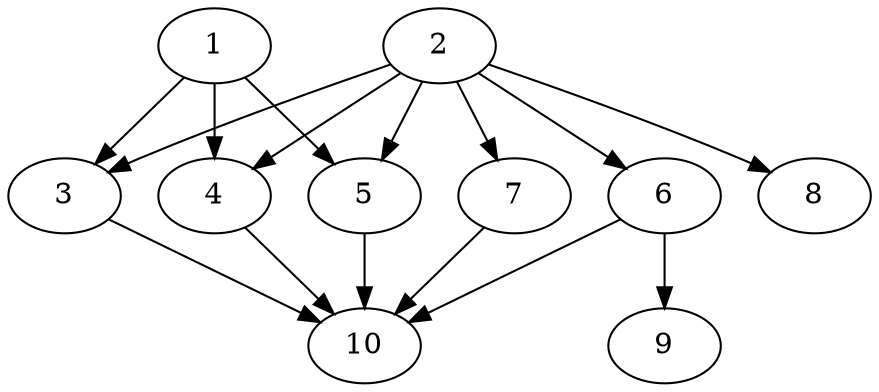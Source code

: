 // DAG automatically generated by daggen at Thu Oct  3 13:58:05 2019
// ./daggen --dot -n 10 --ccr 0.4 --fat 0.7 --regular 0.5 --density 0.9 --mindata 5242880 --maxdata 52428800 
digraph G {
  1 [size="17216000", alpha="0.07", expect_size="6886400"] 
  1 -> 3 [size ="6886400"]
  1 -> 4 [size ="6886400"]
  1 -> 5 [size ="6886400"]
  2 [size="124247040", alpha="0.12", expect_size="49698816"] 
  2 -> 3 [size ="49698816"]
  2 -> 4 [size ="49698816"]
  2 -> 5 [size ="49698816"]
  2 -> 6 [size ="49698816"]
  2 -> 7 [size ="49698816"]
  2 -> 8 [size ="49698816"]
  3 [size="53501440", alpha="0.12", expect_size="21400576"] 
  3 -> 10 [size ="21400576"]
  4 [size="39193600", alpha="0.01", expect_size="15677440"] 
  4 -> 10 [size ="15677440"]
  5 [size="35832320", alpha="0.12", expect_size="14332928"] 
  5 -> 10 [size ="14332928"]
  6 [size="130846720", alpha="0.18", expect_size="52338688"] 
  6 -> 9 [size ="52338688"]
  6 -> 10 [size ="52338688"]
  7 [size="52712960", alpha="0.09", expect_size="21085184"] 
  7 -> 10 [size ="21085184"]
  8 [size="65300480", alpha="0.19", expect_size="26120192"] 
  9 [size="61829120", alpha="0.07", expect_size="24731648"] 
  10 [size="39828480", alpha="0.03", expect_size="15931392"] 
}
